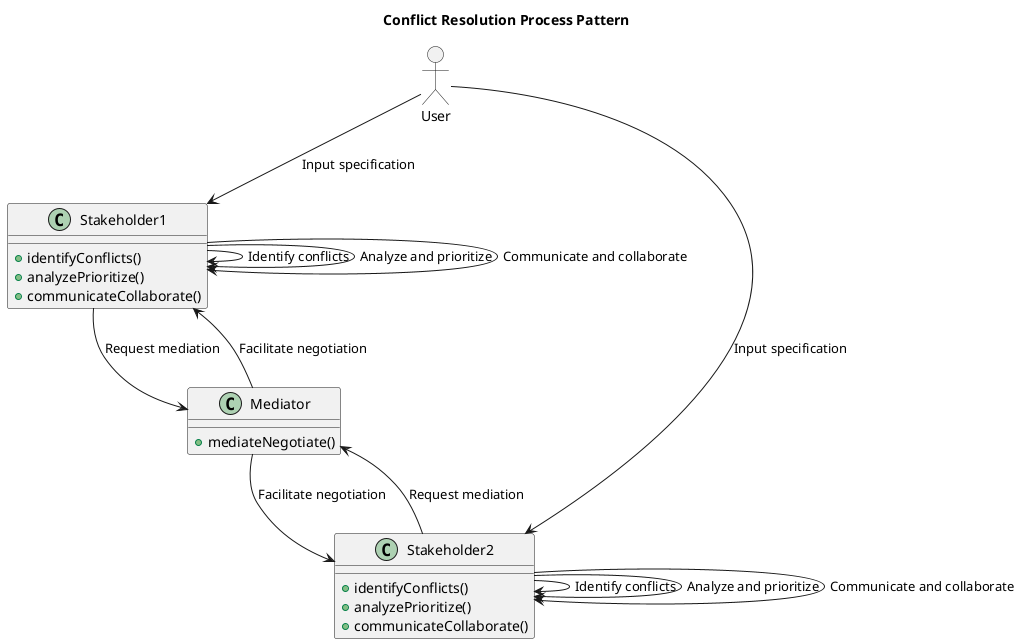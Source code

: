 @startuml
!define RECTANGLE class
!define USER actor

title Conflict Resolution Process Pattern

allowmixing

RECTANGLE Stakeholder1 {
  +identifyConflicts()
  +analyzePrioritize()
  +communicateCollaborate()
}

RECTANGLE Stakeholder2 {
  +identifyConflicts()
  +analyzePrioritize()
  +communicateCollaborate()
}

RECTANGLE Mediator {
  +mediateNegotiate()
}

USER User

User --> Stakeholder1: Input specification
User --> Stakeholder2: Input specification

Stakeholder1 --> Mediator: Request mediation
Stakeholder2 --> Mediator: Request mediation

Mediator --> Stakeholder1: Facilitate negotiation
Mediator --> Stakeholder2: Facilitate negotiation

Stakeholder1 --> Stakeholder1: Identify conflicts
Stakeholder1 --> Stakeholder1: Analyze and prioritize
Stakeholder1 --> Stakeholder1: Communicate and collaborate

Stakeholder2 --> Stakeholder2: Identify conflicts
Stakeholder2 --> Stakeholder2: Analyze and prioritize
Stakeholder2 --> Stakeholder2: Communicate and collaborate

@enduml

